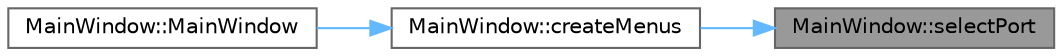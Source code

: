 digraph "MainWindow::selectPort"
{
 // LATEX_PDF_SIZE
  bgcolor="transparent";
  edge [fontname=Helvetica,fontsize=10,labelfontname=Helvetica,labelfontsize=10];
  node [fontname=Helvetica,fontsize=10,shape=box,height=0.2,width=0.4];
  rankdir="RL";
  Node1 [id="Node000001",label="MainWindow::selectPort",height=0.2,width=0.4,color="gray40", fillcolor="grey60", style="filled", fontcolor="black",tooltip="Otwiera okno dialogowe do wyboru portu szeregowego."];
  Node1 -> Node2 [id="edge3_Node000001_Node000002",dir="back",color="steelblue1",style="solid",tooltip=" "];
  Node2 [id="Node000002",label="MainWindow::createMenus",height=0.2,width=0.4,color="grey40", fillcolor="white", style="filled",URL="$d6/d1a/classMainWindow.html#aa4907b0251d305659e403c62921ef331",tooltip="Tworzy i konfiguruje paski menu aplikacji."];
  Node2 -> Node3 [id="edge4_Node000002_Node000003",dir="back",color="steelblue1",style="solid",tooltip=" "];
  Node3 [id="Node000003",label="MainWindow::MainWindow",height=0.2,width=0.4,color="grey40", fillcolor="white", style="filled",URL="$d6/d1a/classMainWindow.html#a996c5a2b6f77944776856f08ec30858d",tooltip="Konstruktor klasy MainWindow."];
}
